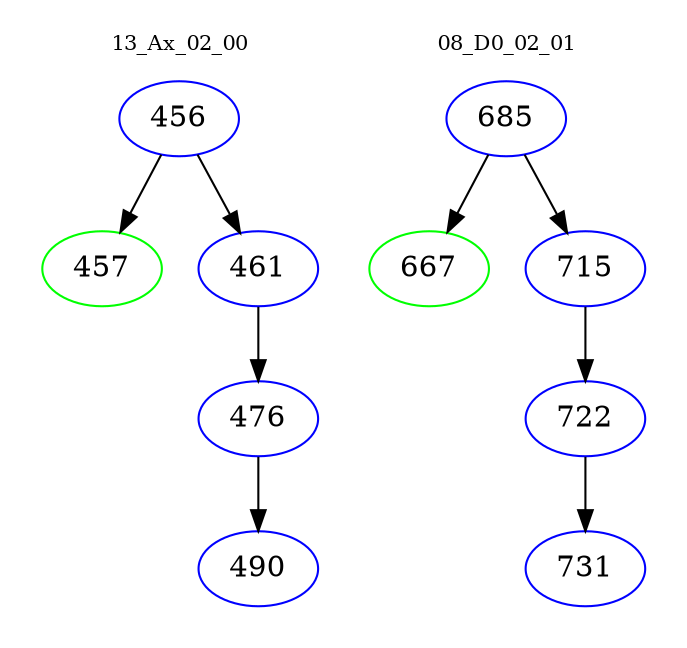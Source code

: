 digraph{
subgraph cluster_0 {
color = white
label = "13_Ax_02_00";
fontsize=10;
T0_456 [label="456", color="blue"]
T0_456 -> T0_457 [color="black"]
T0_457 [label="457", color="green"]
T0_456 -> T0_461 [color="black"]
T0_461 [label="461", color="blue"]
T0_461 -> T0_476 [color="black"]
T0_476 [label="476", color="blue"]
T0_476 -> T0_490 [color="black"]
T0_490 [label="490", color="blue"]
}
subgraph cluster_1 {
color = white
label = "08_D0_02_01";
fontsize=10;
T1_685 [label="685", color="blue"]
T1_685 -> T1_667 [color="black"]
T1_667 [label="667", color="green"]
T1_685 -> T1_715 [color="black"]
T1_715 [label="715", color="blue"]
T1_715 -> T1_722 [color="black"]
T1_722 [label="722", color="blue"]
T1_722 -> T1_731 [color="black"]
T1_731 [label="731", color="blue"]
}
}
